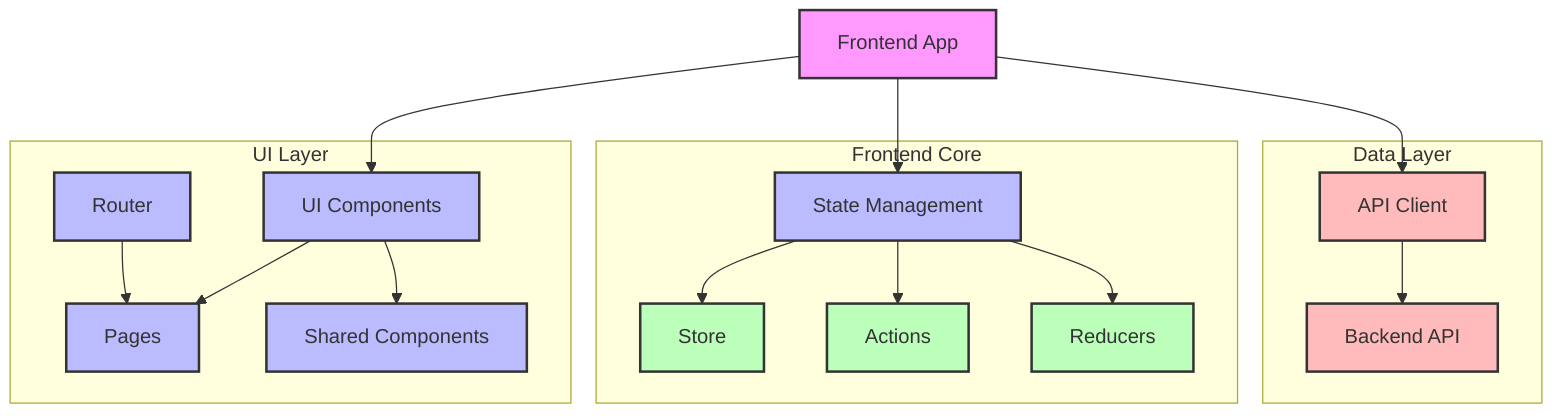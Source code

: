 graph TD
    A[Frontend App] --> B[UI Components]
    A --> C[State Management]
    A --> D[API Client]
    
    D --> E[Backend API]
    
    C --> F[Store]
    C --> G[Actions]
    C --> H[Reducers]
    
    B --> I[Pages]
    B --> J[Shared Components]
    
    K[Router] --> I
    
    subgraph Frontend Core
        C
        F
        G
        H
    end
    
    subgraph UI Layer
        B
        I
        J
        K
    end
    
    subgraph Data Layer
        D
        E
    end
    
    style A fill:#f9f,stroke:#333,stroke-width:2px
    style B fill:#bbf,stroke:#333,stroke-width:2px
    style C fill:#bbf,stroke:#333,stroke-width:2px
    style D fill:#fbb,stroke:#333,stroke-width:2px
    style E fill:#fbb,stroke:#333,stroke-width:2px
    style F fill:#bfb,stroke:#333,stroke-width:2px
    style G fill:#bfb,stroke:#333,stroke-width:2px
    style H fill:#bfb,stroke:#333,stroke-width:2px
    style I fill:#bbf,stroke:#333,stroke-width:2px
    style J fill:#bbf,stroke:#333,stroke-width:2px
    style K fill:#bbf,stroke:#333,stroke-width:2px